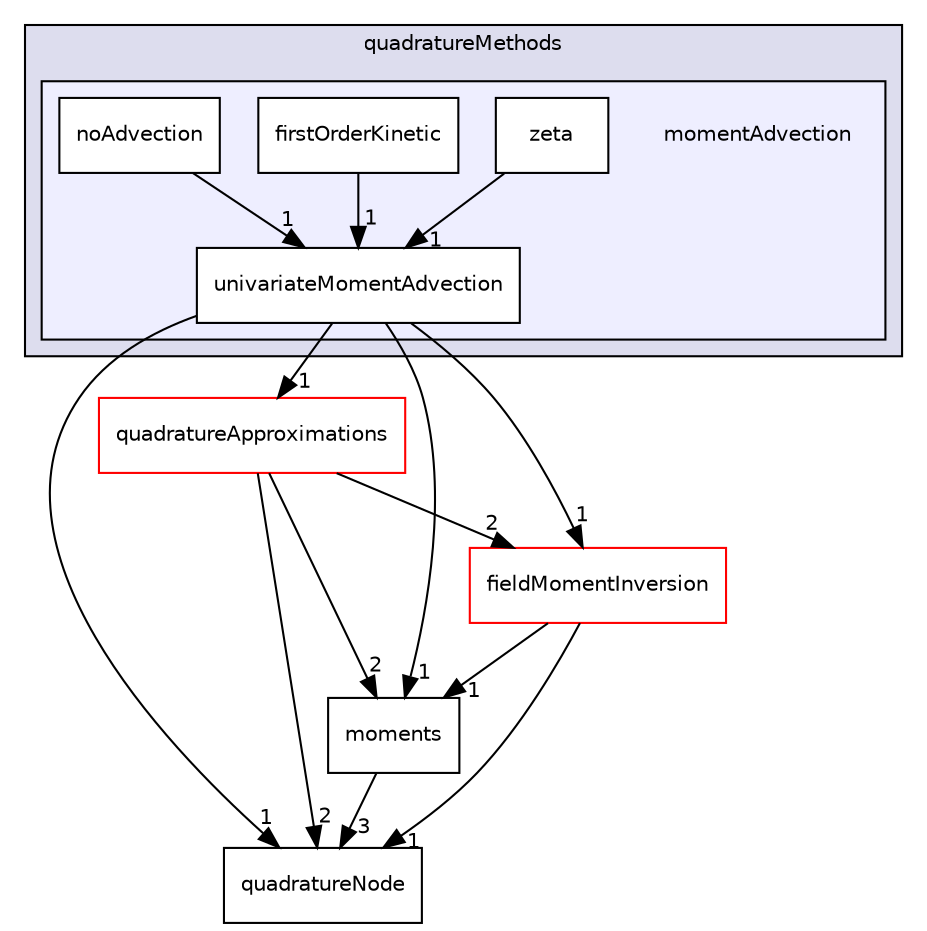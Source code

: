digraph "momentAdvection" {
  bgcolor=transparent;
  compound=true
  node [ fontsize="10", fontname="Helvetica"];
  edge [ labelfontsize="10", labelfontname="Helvetica"];
  subgraph clusterdir_259a5a6e928303d9988273e835fb5828 {
    graph [ bgcolor="#ddddee", pencolor="black", label="quadratureMethods" fontname="Helvetica", fontsize="10", URL="dir_259a5a6e928303d9988273e835fb5828.html"]
  subgraph clusterdir_1a1d8e7a8fbc26c9783a2a4005a1b47e {
    graph [ bgcolor="#eeeeff", pencolor="black", label="" URL="dir_1a1d8e7a8fbc26c9783a2a4005a1b47e.html"];
    dir_1a1d8e7a8fbc26c9783a2a4005a1b47e [shape=plaintext label="momentAdvection"];
    dir_d6b84bdebfa997614daeed33e4282b68 [shape=box label="firstOrderKinetic" color="black" fillcolor="white" style="filled" URL="dir_d6b84bdebfa997614daeed33e4282b68.html"];
    dir_88ff273cbcc2ca4c1f24c68250f5d2af [shape=box label="noAdvection" color="black" fillcolor="white" style="filled" URL="dir_88ff273cbcc2ca4c1f24c68250f5d2af.html"];
    dir_c05ff1c71b12f8c6694221d9f33a3a84 [shape=box label="univariateMomentAdvection" color="black" fillcolor="white" style="filled" URL="dir_c05ff1c71b12f8c6694221d9f33a3a84.html"];
    dir_d92dd94a62e071ec087223efeecdc7c0 [shape=box label="zeta" color="black" fillcolor="white" style="filled" URL="dir_d92dd94a62e071ec087223efeecdc7c0.html"];
  }
  }
  dir_17a6c3d0f5fde6543c26c10fa938ae5d [shape=box label="moments" URL="dir_17a6c3d0f5fde6543c26c10fa938ae5d.html"];
  dir_719cf215453ac00ed8aac873f3732925 [shape=box label="quadratureApproximations" color="red" URL="dir_719cf215453ac00ed8aac873f3732925.html"];
  dir_db960164ea42c42a422c08f487d84e08 [shape=box label="fieldMomentInversion" color="red" URL="dir_db960164ea42c42a422c08f487d84e08.html"];
  dir_48cba3f3a1194fdbaf1cf859d335accc [shape=box label="quadratureNode" URL="dir_48cba3f3a1194fdbaf1cf859d335accc.html"];
  dir_d92dd94a62e071ec087223efeecdc7c0->dir_c05ff1c71b12f8c6694221d9f33a3a84 [headlabel="1", labeldistance=1.5 headhref="dir_000253_000179.html"];
  dir_17a6c3d0f5fde6543c26c10fa938ae5d->dir_48cba3f3a1194fdbaf1cf859d335accc [headlabel="3", labeldistance=1.5 headhref="dir_000163_000219.html"];
  dir_c05ff1c71b12f8c6694221d9f33a3a84->dir_17a6c3d0f5fde6543c26c10fa938ae5d [headlabel="1", labeldistance=1.5 headhref="dir_000179_000163.html"];
  dir_c05ff1c71b12f8c6694221d9f33a3a84->dir_719cf215453ac00ed8aac873f3732925 [headlabel="1", labeldistance=1.5 headhref="dir_000179_000167.html"];
  dir_c05ff1c71b12f8c6694221d9f33a3a84->dir_db960164ea42c42a422c08f487d84e08 [headlabel="1", labeldistance=1.5 headhref="dir_000179_000030.html"];
  dir_c05ff1c71b12f8c6694221d9f33a3a84->dir_48cba3f3a1194fdbaf1cf859d335accc [headlabel="1", labeldistance=1.5 headhref="dir_000179_000219.html"];
  dir_d6b84bdebfa997614daeed33e4282b68->dir_c05ff1c71b12f8c6694221d9f33a3a84 [headlabel="1", labeldistance=1.5 headhref="dir_000104_000179.html"];
  dir_88ff273cbcc2ca4c1f24c68250f5d2af->dir_c05ff1c71b12f8c6694221d9f33a3a84 [headlabel="1", labeldistance=1.5 headhref="dir_000185_000179.html"];
  dir_719cf215453ac00ed8aac873f3732925->dir_17a6c3d0f5fde6543c26c10fa938ae5d [headlabel="2", labeldistance=1.5 headhref="dir_000167_000163.html"];
  dir_719cf215453ac00ed8aac873f3732925->dir_db960164ea42c42a422c08f487d84e08 [headlabel="2", labeldistance=1.5 headhref="dir_000167_000030.html"];
  dir_719cf215453ac00ed8aac873f3732925->dir_48cba3f3a1194fdbaf1cf859d335accc [headlabel="2", labeldistance=1.5 headhref="dir_000167_000219.html"];
  dir_db960164ea42c42a422c08f487d84e08->dir_17a6c3d0f5fde6543c26c10fa938ae5d [headlabel="1", labeldistance=1.5 headhref="dir_000030_000163.html"];
  dir_db960164ea42c42a422c08f487d84e08->dir_48cba3f3a1194fdbaf1cf859d335accc [headlabel="1", labeldistance=1.5 headhref="dir_000030_000219.html"];
}
